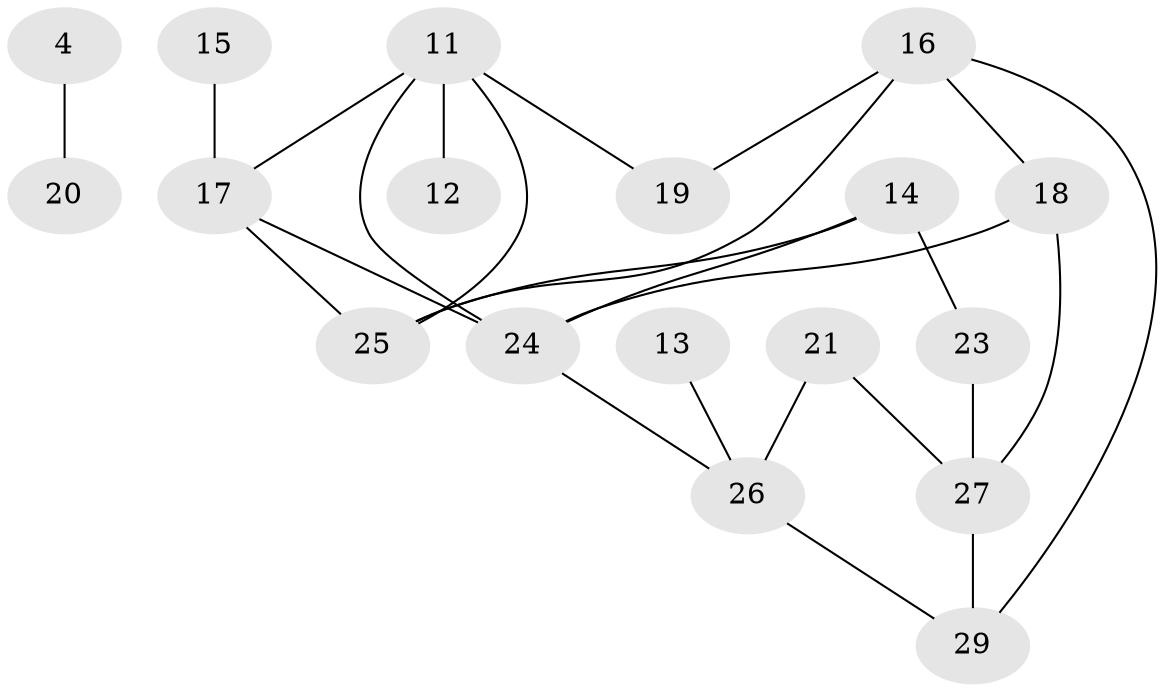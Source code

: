 // original degree distribution, {2: 0.1724137931034483, 3: 0.25862068965517243, 0: 0.1724137931034483, 1: 0.25862068965517243, 4: 0.13793103448275862}
// Generated by graph-tools (version 1.1) at 2025/25/03/09/25 03:25:20]
// undirected, 18 vertices, 25 edges
graph export_dot {
graph [start="1"]
  node [color=gray90,style=filled];
  4;
  11;
  12;
  13;
  14;
  15;
  16;
  17;
  18;
  19;
  20;
  21;
  23;
  24;
  25;
  26;
  27;
  29;
  4 -- 20 [weight=1.0];
  11 -- 12 [weight=1.0];
  11 -- 17 [weight=1.0];
  11 -- 19 [weight=1.0];
  11 -- 24 [weight=1.0];
  11 -- 25 [weight=1.0];
  13 -- 26 [weight=1.0];
  14 -- 23 [weight=1.0];
  14 -- 24 [weight=1.0];
  14 -- 25 [weight=1.0];
  15 -- 17 [weight=1.0];
  16 -- 18 [weight=1.0];
  16 -- 19 [weight=1.0];
  16 -- 25 [weight=1.0];
  16 -- 29 [weight=1.0];
  17 -- 24 [weight=2.0];
  17 -- 25 [weight=1.0];
  18 -- 24 [weight=2.0];
  18 -- 27 [weight=1.0];
  21 -- 26 [weight=1.0];
  21 -- 27 [weight=1.0];
  23 -- 27 [weight=1.0];
  24 -- 26 [weight=1.0];
  26 -- 29 [weight=1.0];
  27 -- 29 [weight=1.0];
}
